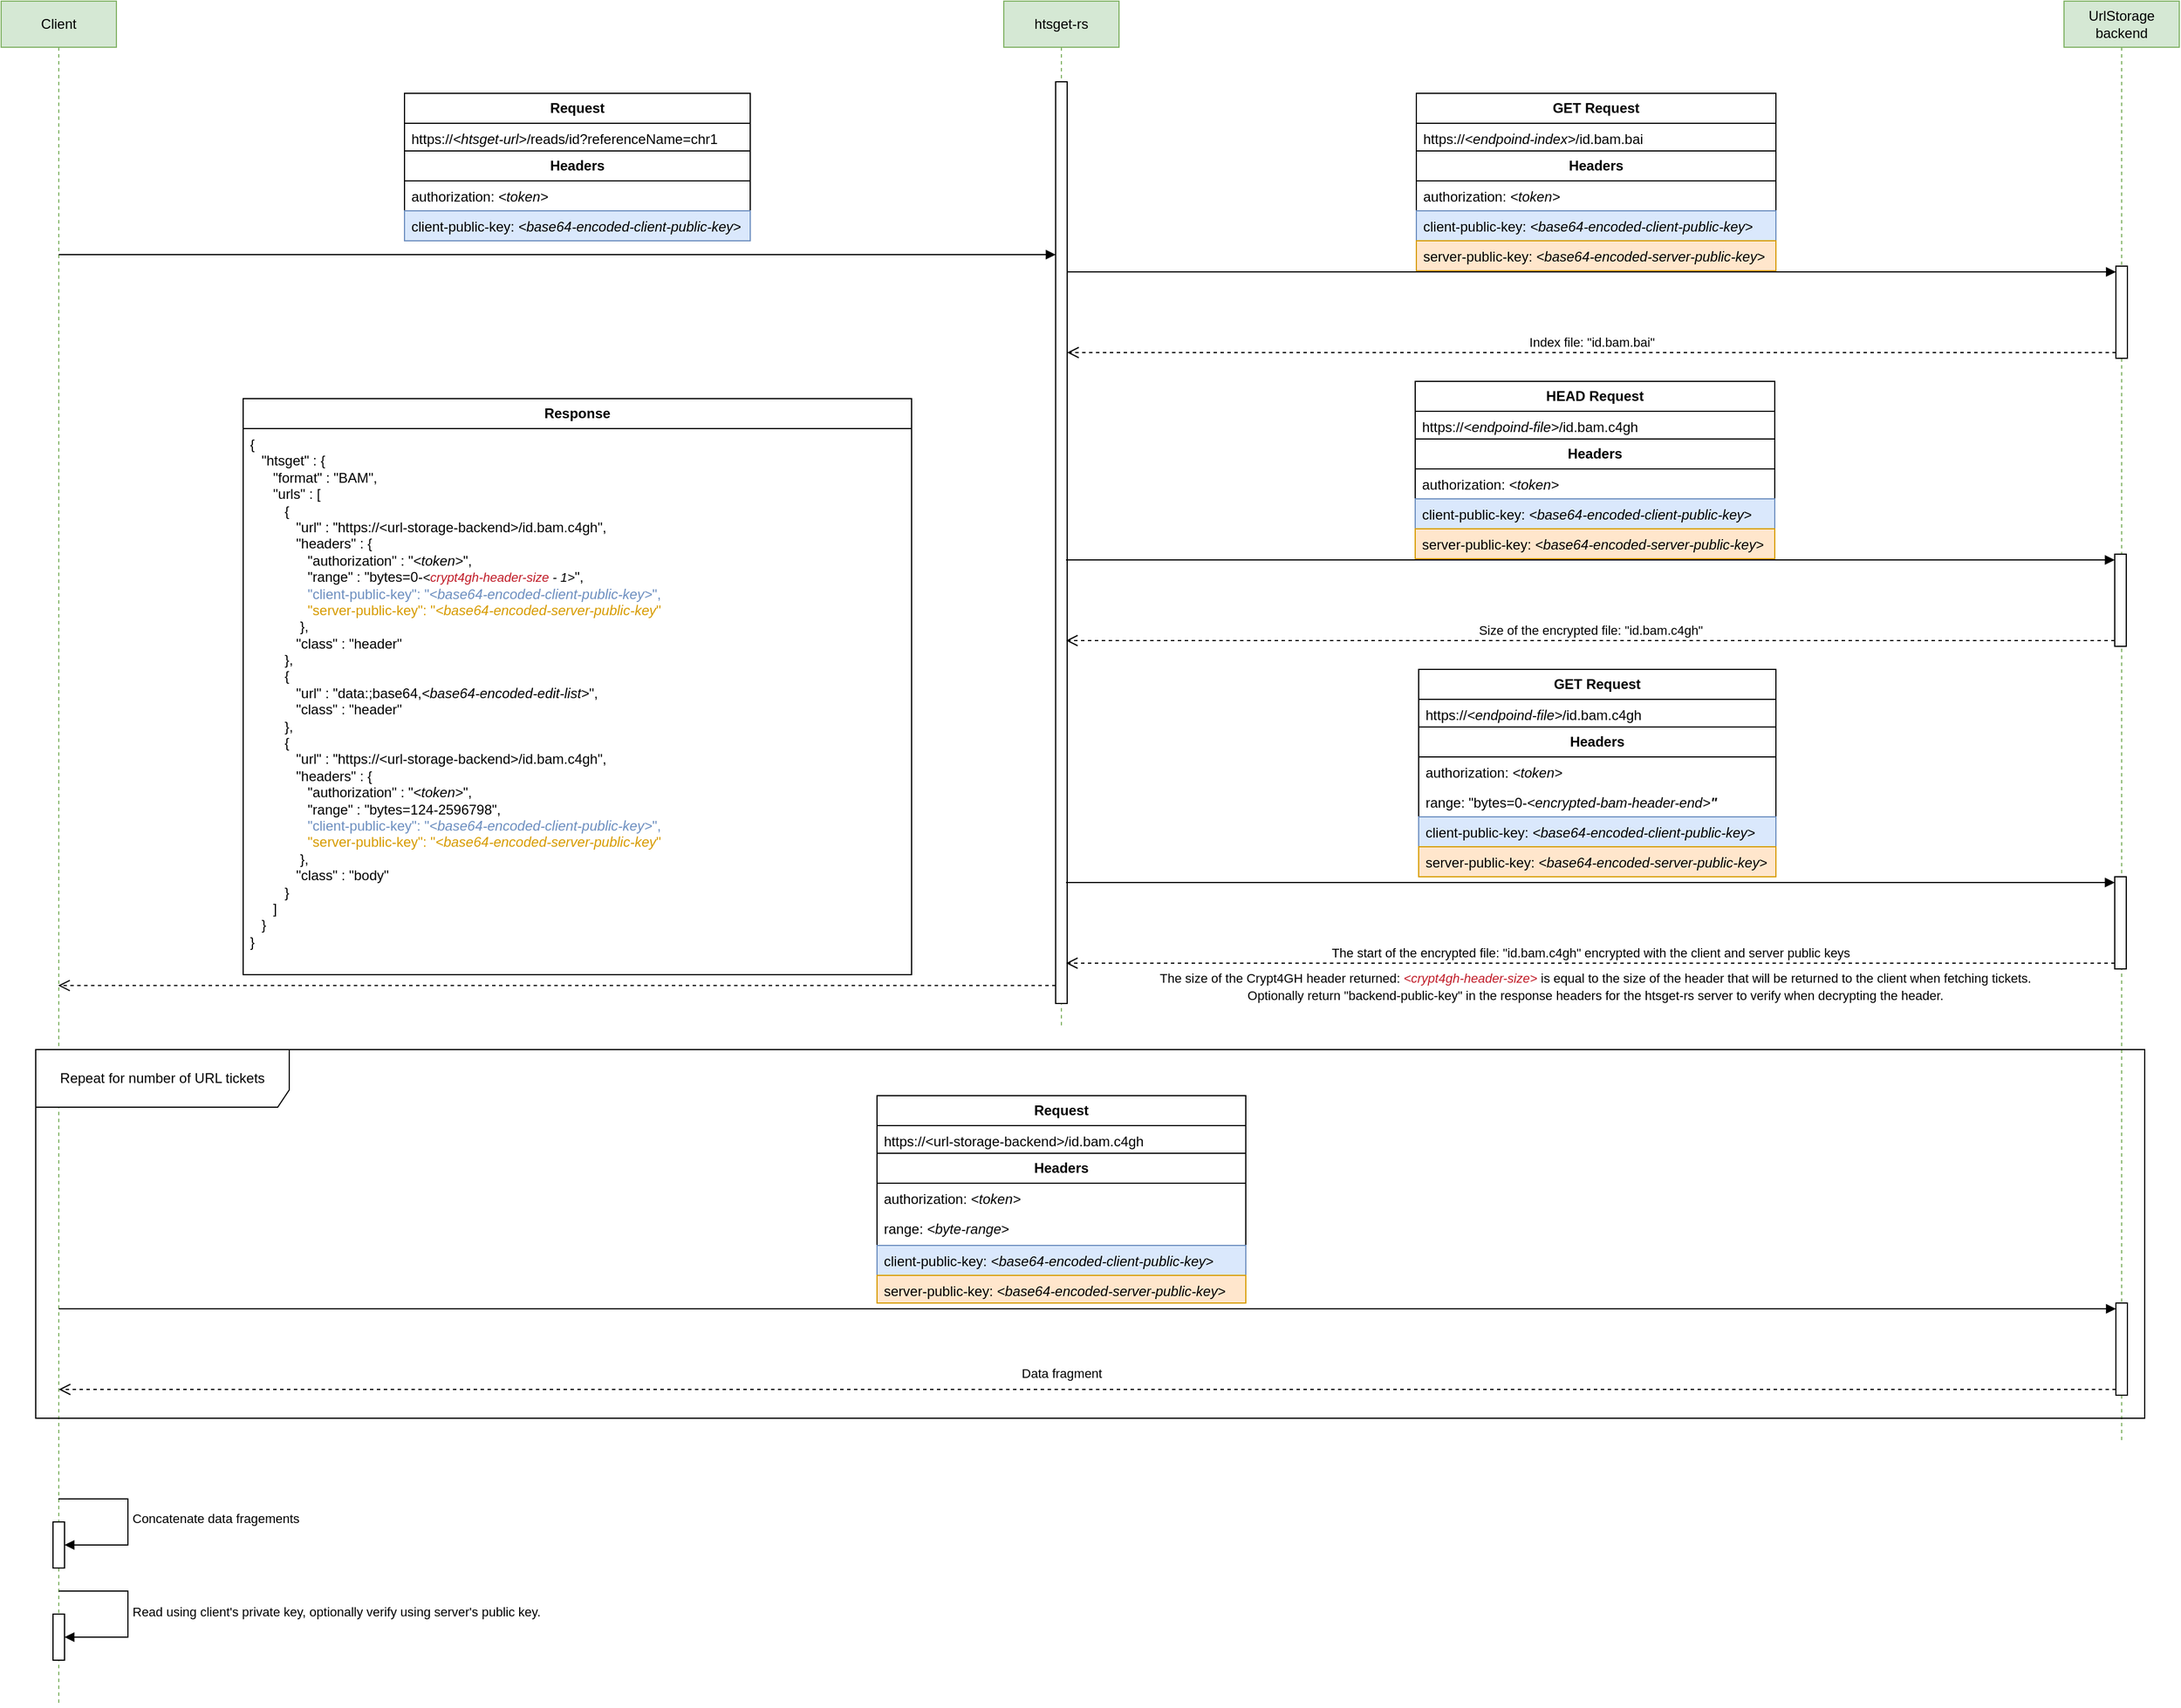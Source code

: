 <mxfile version="21.8.0" type="device">
  <diagram name="Page-1" id="nFGgReTF9sFML5LxUMQB">
    <mxGraphModel dx="2074" dy="1126" grid="1" gridSize="10" guides="1" tooltips="1" connect="1" arrows="1" fold="1" page="1" pageScale="1" pageWidth="850" pageHeight="1100" math="0" shadow="0">
      <root>
        <mxCell id="0" />
        <mxCell id="1" parent="0" />
        <mxCell id="GTTXdrcmSPd5z9FTSMzJ-4" value="Client" style="shape=umlLifeline;perimeter=lifelinePerimeter;whiteSpace=wrap;html=1;container=1;dropTarget=0;collapsible=0;recursiveResize=0;outlineConnect=0;portConstraint=eastwest;newEdgeStyle={&quot;curved&quot;:0,&quot;rounded&quot;:0};fillColor=#d5e8d4;strokeColor=#82b366;" parent="1" vertex="1">
          <mxGeometry x="100" y="200" width="100" height="1480" as="geometry" />
        </mxCell>
        <mxCell id="GTTXdrcmSPd5z9FTSMzJ-52" value="" style="html=1;points=[[0,0,0,0,5],[0,1,0,0,-5],[1,0,0,0,5],[1,1,0,0,-5]];perimeter=orthogonalPerimeter;outlineConnect=0;targetShapes=umlLifeline;portConstraint=eastwest;newEdgeStyle={&quot;curved&quot;:0,&quot;rounded&quot;:0};" parent="GTTXdrcmSPd5z9FTSMzJ-4" vertex="1">
          <mxGeometry x="45" y="1320" width="10" height="40" as="geometry" />
        </mxCell>
        <mxCell id="GTTXdrcmSPd5z9FTSMzJ-53" value="Concatenate data fragements" style="html=1;align=left;spacingLeft=2;endArrow=block;rounded=0;edgeStyle=orthogonalEdgeStyle;curved=0;rounded=0;" parent="GTTXdrcmSPd5z9FTSMzJ-4" target="GTTXdrcmSPd5z9FTSMzJ-52" edge="1">
          <mxGeometry relative="1" as="geometry">
            <mxPoint x="49.667" y="1300" as="sourcePoint" />
            <Array as="points">
              <mxPoint x="110" y="1300" />
              <mxPoint x="110" y="1340" />
            </Array>
          </mxGeometry>
        </mxCell>
        <mxCell id="GTTXdrcmSPd5z9FTSMzJ-59" value="" style="html=1;points=[[0,0,0,0,5],[0,1,0,0,-5],[1,0,0,0,5],[1,1,0,0,-5]];perimeter=orthogonalPerimeter;outlineConnect=0;targetShapes=umlLifeline;portConstraint=eastwest;newEdgeStyle={&quot;curved&quot;:0,&quot;rounded&quot;:0};" parent="GTTXdrcmSPd5z9FTSMzJ-4" vertex="1">
          <mxGeometry x="45" y="1400" width="10" height="40" as="geometry" />
        </mxCell>
        <mxCell id="GTTXdrcmSPd5z9FTSMzJ-60" value="Read using client&#39;s private key, optionally verify using server&#39;s public key." style="html=1;align=left;spacingLeft=2;endArrow=block;rounded=0;edgeStyle=orthogonalEdgeStyle;curved=0;rounded=0;" parent="GTTXdrcmSPd5z9FTSMzJ-4" target="GTTXdrcmSPd5z9FTSMzJ-59" edge="1">
          <mxGeometry relative="1" as="geometry">
            <mxPoint x="50" y="1380" as="sourcePoint" />
            <Array as="points">
              <mxPoint x="110" y="1380" />
              <mxPoint x="110" y="1420" />
            </Array>
          </mxGeometry>
        </mxCell>
        <mxCell id="GTTXdrcmSPd5z9FTSMzJ-5" value="htsget-rs" style="shape=umlLifeline;perimeter=lifelinePerimeter;whiteSpace=wrap;html=1;container=1;dropTarget=0;collapsible=0;recursiveResize=0;outlineConnect=0;portConstraint=eastwest;newEdgeStyle={&quot;curved&quot;:0,&quot;rounded&quot;:0};fillColor=#d5e8d4;strokeColor=#82b366;" parent="1" vertex="1">
          <mxGeometry x="970" y="200" width="100" height="890" as="geometry" />
        </mxCell>
        <mxCell id="GTTXdrcmSPd5z9FTSMzJ-7" value="" style="html=1;points=[[0,0,0,0,5],[0,1,0,0,-5],[1,0,0,0,5],[1,1,0,0,-5]];perimeter=orthogonalPerimeter;outlineConnect=0;targetShapes=umlLifeline;portConstraint=eastwest;newEdgeStyle={&quot;curved&quot;:0,&quot;rounded&quot;:0};" parent="GTTXdrcmSPd5z9FTSMzJ-5" vertex="1">
          <mxGeometry x="45" y="70" width="10" height="800" as="geometry" />
        </mxCell>
        <mxCell id="GTTXdrcmSPd5z9FTSMzJ-6" value="UrlStorage backend" style="shape=umlLifeline;perimeter=lifelinePerimeter;whiteSpace=wrap;html=1;container=1;dropTarget=0;collapsible=0;recursiveResize=0;outlineConnect=0;portConstraint=eastwest;newEdgeStyle={&quot;curved&quot;:0,&quot;rounded&quot;:0};fillColor=#d5e8d4;strokeColor=#82b366;" parent="1" vertex="1">
          <mxGeometry x="1890" y="200" width="100" height="1250" as="geometry" />
        </mxCell>
        <mxCell id="GTTXdrcmSPd5z9FTSMzJ-36" value="" style="html=1;points=[[0,0,0,0,5],[0,1,0,0,-5],[1,0,0,0,5],[1,1,0,0,-5]];perimeter=orthogonalPerimeter;outlineConnect=0;targetShapes=umlLifeline;portConstraint=eastwest;newEdgeStyle={&quot;curved&quot;:0,&quot;rounded&quot;:0};" parent="GTTXdrcmSPd5z9FTSMzJ-6" vertex="1">
          <mxGeometry x="45" y="1130" width="10" height="80" as="geometry" />
        </mxCell>
        <mxCell id="GTTXdrcmSPd5z9FTSMzJ-62" value="" style="html=1;points=[[0,0,0,0,5],[0,1,0,0,-5],[1,0,0,0,5],[1,1,0,0,-5]];perimeter=orthogonalPerimeter;outlineConnect=0;targetShapes=umlLifeline;portConstraint=eastwest;newEdgeStyle={&quot;curved&quot;:0,&quot;rounded&quot;:0};" parent="GTTXdrcmSPd5z9FTSMzJ-6" vertex="1">
          <mxGeometry x="45" y="230" width="10" height="80" as="geometry" />
        </mxCell>
        <mxCell id="GTTXdrcmSPd5z9FTSMzJ-76" value="" style="html=1;points=[[0,0,0,0,5],[0,1,0,0,-5],[1,0,0,0,5],[1,1,0,0,-5]];perimeter=orthogonalPerimeter;outlineConnect=0;targetShapes=umlLifeline;portConstraint=eastwest;newEdgeStyle={&quot;curved&quot;:0,&quot;rounded&quot;:0};" parent="GTTXdrcmSPd5z9FTSMzJ-6" vertex="1">
          <mxGeometry x="44" y="760" width="10" height="80" as="geometry" />
        </mxCell>
        <mxCell id="GTTXdrcmSPd5z9FTSMzJ-92" value="" style="html=1;points=[[0,0,0,0,5],[0,1,0,0,-5],[1,0,0,0,5],[1,1,0,0,-5]];perimeter=orthogonalPerimeter;outlineConnect=0;targetShapes=umlLifeline;portConstraint=eastwest;newEdgeStyle={&quot;curved&quot;:0,&quot;rounded&quot;:0};" parent="GTTXdrcmSPd5z9FTSMzJ-6" vertex="1">
          <mxGeometry x="44" y="480" width="10" height="80" as="geometry" />
        </mxCell>
        <mxCell id="GTTXdrcmSPd5z9FTSMzJ-8" value="" style="html=1;verticalAlign=bottom;endArrow=block;curved=0;rounded=0;" parent="1" source="GTTXdrcmSPd5z9FTSMzJ-4" target="GTTXdrcmSPd5z9FTSMzJ-7" edge="1">
          <mxGeometry x="-0.028" y="5" relative="1" as="geometry">
            <mxPoint x="157.25" y="420.0" as="sourcePoint" />
            <mxPoint x="1010" y="420" as="targetPoint" />
            <Array as="points">
              <mxPoint x="580" y="420" />
            </Array>
            <mxPoint as="offset" />
          </mxGeometry>
        </mxCell>
        <mxCell id="GTTXdrcmSPd5z9FTSMzJ-18" value="&lt;b&gt;Headers&lt;/b&gt;" style="swimlane;fontStyle=0;childLayout=stackLayout;horizontal=1;startSize=26;fillColor=none;horizontalStack=0;resizeParent=1;resizeParentMax=0;resizeLast=0;collapsible=1;marginBottom=0;whiteSpace=wrap;html=1;" parent="1" vertex="1">
          <mxGeometry x="450" y="330" width="300" height="78" as="geometry" />
        </mxCell>
        <mxCell id="GTTXdrcmSPd5z9FTSMzJ-19" value="authorization: &lt;i&gt;&amp;lt;token&amp;gt;&lt;/i&gt;" style="text;strokeColor=none;fillColor=none;align=left;verticalAlign=top;spacingLeft=4;spacingRight=4;overflow=hidden;rotatable=0;points=[[0,0.5],[1,0.5]];portConstraint=eastwest;whiteSpace=wrap;html=1;" parent="GTTXdrcmSPd5z9FTSMzJ-18" vertex="1">
          <mxGeometry y="26" width="300" height="26" as="geometry" />
        </mxCell>
        <mxCell id="GTTXdrcmSPd5z9FTSMzJ-20" value="client-public-key: &lt;i&gt;&amp;lt;base64-encoded-client-public-key&lt;/i&gt;&amp;gt;" style="text;strokeColor=#6c8ebf;fillColor=#dae8fc;align=left;verticalAlign=top;spacingLeft=4;spacingRight=4;overflow=hidden;rotatable=0;points=[[0,0.5],[1,0.5]];portConstraint=eastwest;whiteSpace=wrap;html=1;" parent="GTTXdrcmSPd5z9FTSMzJ-18" vertex="1">
          <mxGeometry y="52" width="300" height="26" as="geometry" />
        </mxCell>
        <mxCell id="GTTXdrcmSPd5z9FTSMzJ-22" value="&lt;b&gt;Request&lt;/b&gt;" style="swimlane;fontStyle=0;childLayout=stackLayout;horizontal=1;startSize=26;fillColor=none;horizontalStack=0;resizeParent=1;resizeParentMax=0;resizeLast=0;collapsible=1;marginBottom=0;whiteSpace=wrap;html=1;" parent="1" vertex="1">
          <mxGeometry x="450" y="280" width="300" height="50" as="geometry" />
        </mxCell>
        <mxCell id="GTTXdrcmSPd5z9FTSMzJ-23" value="https://&lt;i&gt;&amp;lt;htsget-url&amp;gt;&lt;/i&gt;/reads/id?referenceName=chr1 " style="text;strokeColor=none;fillColor=none;align=left;verticalAlign=top;spacingLeft=4;spacingRight=4;overflow=hidden;rotatable=0;points=[[0,0.5],[1,0.5]];portConstraint=eastwest;whiteSpace=wrap;html=1;" parent="GTTXdrcmSPd5z9FTSMzJ-22" vertex="1">
          <mxGeometry y="26" width="300" height="24" as="geometry" />
        </mxCell>
        <mxCell id="GTTXdrcmSPd5z9FTSMzJ-32" value="&lt;b&gt;Response&lt;/b&gt;" style="swimlane;fontStyle=0;childLayout=stackLayout;horizontal=1;startSize=26;fillColor=none;horizontalStack=0;resizeParent=1;resizeParentMax=0;resizeLast=0;collapsible=1;marginBottom=0;whiteSpace=wrap;html=1;" parent="1" vertex="1">
          <mxGeometry x="310" y="545" width="580" height="500" as="geometry" />
        </mxCell>
        <mxCell id="GTTXdrcmSPd5z9FTSMzJ-33" value="{&lt;br&gt;&amp;nbsp;&amp;nbsp; &quot;htsget&quot; : {&lt;br&gt;&amp;nbsp;&amp;nbsp;&amp;nbsp;&amp;nbsp;&amp;nbsp; &quot;format&quot; : &quot;BAM&quot;,&lt;br&gt;&lt;div&gt;&amp;nbsp;&amp;nbsp;&amp;nbsp;&amp;nbsp;&amp;nbsp; &quot;urls&quot; : [&lt;/div&gt;&lt;div&gt;&amp;nbsp;&amp;nbsp;&amp;nbsp;&amp;nbsp;&amp;nbsp;&amp;nbsp;&amp;nbsp;&amp;nbsp; {&lt;br&gt;&amp;nbsp;&amp;nbsp;&amp;nbsp;&amp;nbsp;&amp;nbsp;&amp;nbsp;&amp;nbsp;&amp;nbsp;&amp;nbsp;&amp;nbsp;&amp;nbsp; &quot;url&quot; : &quot;https://&amp;lt;url-storage-backend&amp;gt;/id.bam.c4gh&quot;,&lt;/div&gt;&lt;div&gt;&amp;nbsp;&amp;nbsp;&amp;nbsp;&amp;nbsp;&amp;nbsp;&amp;nbsp;&amp;nbsp;&amp;nbsp;&amp;nbsp;&amp;nbsp;&amp;nbsp; &quot;headers&quot; : {&lt;br&gt;&amp;nbsp;&amp;nbsp;&amp;nbsp;&amp;nbsp;&amp;nbsp;&amp;nbsp;&amp;nbsp;&amp;nbsp;&amp;nbsp;&amp;nbsp;&amp;nbsp;&amp;nbsp;&amp;nbsp;&amp;nbsp; &quot;authorization&quot; : &quot;&lt;i&gt;&amp;lt;token&amp;gt;&lt;/i&gt;&quot;,&lt;br&gt;&amp;nbsp;&amp;nbsp;&amp;nbsp;&amp;nbsp;&amp;nbsp;&amp;nbsp;&amp;nbsp;&amp;nbsp;&amp;nbsp;&amp;nbsp;&amp;nbsp;&amp;nbsp;&amp;nbsp;&amp;nbsp; &quot;range&quot; : &quot;bytes=0-&lt;font style=&quot;font-size: 11px;&quot;&gt;&lt;i&gt;&amp;lt;&lt;font color=&quot;#c01c28&quot;&gt;crypt4gh-header-size&lt;/font&gt; - 1&amp;gt;&lt;/i&gt;&lt;/font&gt;&quot;,&lt;/div&gt;&lt;div&gt;&lt;font color=&quot;#6c8ebf&quot;&gt;&amp;nbsp;&amp;nbsp;&amp;nbsp;&amp;nbsp;&amp;nbsp;&amp;nbsp;&amp;nbsp;&amp;nbsp;&amp;nbsp;&amp;nbsp;&amp;nbsp;&amp;nbsp;&amp;nbsp;&amp;nbsp; &quot;client-public-key&quot;: &quot;&lt;i&gt;&amp;lt;base64-encoded-client-public-key&amp;gt;&lt;/i&gt;&quot;,&lt;/font&gt;&lt;/div&gt;&lt;div&gt;&lt;font color=&quot;#d79b00&quot;&gt;&amp;nbsp;&amp;nbsp;&amp;nbsp;&amp;nbsp;&amp;nbsp;&amp;nbsp;&amp;nbsp;&amp;nbsp;&amp;nbsp;&amp;nbsp;&amp;nbsp;&amp;nbsp;&amp;nbsp;&amp;nbsp; &quot;server-public-key&quot;: &quot;&lt;i&gt;&amp;lt;base64-encoded-server-public-key&lt;/i&gt;&quot;&lt;/font&gt;&lt;br&gt;&lt;/div&gt;&lt;div&gt;&amp;nbsp;&amp;nbsp;&amp;nbsp;&amp;nbsp;&amp;nbsp;&amp;nbsp;&amp;nbsp;&amp;nbsp;&amp;nbsp;&amp;nbsp;&amp;nbsp;&amp;nbsp; },&lt;/div&gt;&lt;div&gt;&lt;span style=&quot;&quot;&gt;&lt;span style=&quot;&quot;&gt;&amp;nbsp;&amp;nbsp;&amp;nbsp;&amp;nbsp;&lt;/span&gt;&lt;/span&gt;&amp;nbsp;&amp;nbsp;&amp;nbsp;&amp;nbsp;&amp;nbsp;&amp;nbsp;&amp;nbsp; &quot;class&quot; : &quot;header&quot;&lt;br&gt;&amp;nbsp;&amp;nbsp;&amp;nbsp;&amp;nbsp;&amp;nbsp;&amp;nbsp;&amp;nbsp;&amp;nbsp; },&lt;/div&gt;&amp;nbsp;&amp;nbsp;&amp;nbsp;&amp;nbsp;&amp;nbsp;&amp;nbsp;&amp;nbsp;&amp;nbsp; {&lt;br&gt;&amp;nbsp;&amp;nbsp;&amp;nbsp;&amp;nbsp;&amp;nbsp;&amp;nbsp;&amp;nbsp;&amp;nbsp;&amp;nbsp;&amp;nbsp;&amp;nbsp; &quot;url&quot; : &quot;data:;base64,&lt;i&gt;&amp;lt;base64-encoded-edit-list&amp;gt;&lt;/i&gt;&quot;,&lt;br&gt;&amp;nbsp;&amp;nbsp;&amp;nbsp;&amp;nbsp;&amp;nbsp;&amp;nbsp;&amp;nbsp;&amp;nbsp;&amp;nbsp;&amp;nbsp;&amp;nbsp; &quot;class&quot; : &quot;header&quot;&lt;br&gt;&amp;nbsp;&amp;nbsp;&amp;nbsp;&amp;nbsp;&amp;nbsp;&amp;nbsp;&amp;nbsp;&amp;nbsp; },&lt;br&gt;&lt;div&gt;&amp;nbsp;&amp;nbsp;&amp;nbsp;&amp;nbsp;&amp;nbsp;&amp;nbsp;&amp;nbsp;&amp;nbsp; {&lt;br&gt;&amp;nbsp;&amp;nbsp;&amp;nbsp;&amp;nbsp;&amp;nbsp;&amp;nbsp;&amp;nbsp;&amp;nbsp;&amp;nbsp;&amp;nbsp;&amp;nbsp; &quot;url&quot; : &quot;https://&amp;lt;url-storage-backend&amp;gt;/id.bam.c4gh&quot;,&lt;/div&gt;&lt;div&gt;&amp;nbsp;&amp;nbsp;&amp;nbsp;&amp;nbsp;&amp;nbsp;&amp;nbsp;&amp;nbsp;&amp;nbsp;&amp;nbsp;&amp;nbsp;&amp;nbsp; &quot;headers&quot; : {&lt;br&gt;&amp;nbsp;&amp;nbsp;&amp;nbsp;&amp;nbsp;&amp;nbsp;&amp;nbsp;&amp;nbsp;&amp;nbsp;&amp;nbsp;&amp;nbsp;&amp;nbsp;&amp;nbsp;&amp;nbsp;&amp;nbsp; &quot;authorization&quot; : &quot;&lt;i&gt;&amp;lt;token&amp;gt;&lt;/i&gt;&quot;,&lt;br&gt;&amp;nbsp;&amp;nbsp;&amp;nbsp;&amp;nbsp;&amp;nbsp;&amp;nbsp;&amp;nbsp;&amp;nbsp;&amp;nbsp;&amp;nbsp;&amp;nbsp;&amp;nbsp;&amp;nbsp;&amp;nbsp; &quot;range&quot; : &quot;bytes=124-2596798&quot;,&lt;/div&gt;&lt;div&gt;&lt;font color=&quot;#6c8ebf&quot;&gt;&amp;nbsp;&amp;nbsp;&amp;nbsp;&amp;nbsp;&amp;nbsp;&amp;nbsp;&amp;nbsp;&amp;nbsp;&amp;nbsp;&amp;nbsp;&amp;nbsp;&amp;nbsp;&amp;nbsp;&amp;nbsp; &quot;client-public-key&quot;: &quot;&lt;i&gt;&amp;lt;base64-encoded-client-public-key&amp;gt;&lt;/i&gt;&quot;,&lt;/font&gt;&lt;/div&gt;&lt;div&gt;&lt;font color=&quot;#d79b00&quot;&gt;&amp;nbsp;&amp;nbsp;&amp;nbsp;&amp;nbsp;&amp;nbsp;&amp;nbsp;&amp;nbsp;&amp;nbsp;&amp;nbsp;&amp;nbsp;&amp;nbsp;&amp;nbsp;&amp;nbsp;&amp;nbsp; &quot;server-public-key&quot;: &quot;&lt;i&gt;&amp;lt;base64-encoded-server-public-key&lt;/i&gt;&quot;&lt;/font&gt;&lt;br&gt;&lt;/div&gt;&lt;div&gt;&amp;nbsp;&amp;nbsp;&amp;nbsp;&amp;nbsp;&amp;nbsp;&amp;nbsp;&amp;nbsp;&amp;nbsp;&amp;nbsp;&amp;nbsp;&amp;nbsp;&amp;nbsp; },&lt;/div&gt;&lt;div&gt;&lt;span style=&quot;&quot;&gt;&amp;nbsp;&amp;nbsp;&amp;nbsp;&amp;nbsp;&lt;/span&gt;&amp;nbsp;&amp;nbsp;&amp;nbsp;&amp;nbsp;&amp;nbsp;&amp;nbsp;&amp;nbsp; &quot;class&quot; : &quot;body&quot;&lt;br&gt;&amp;nbsp;&amp;nbsp;&amp;nbsp;&amp;nbsp;&amp;nbsp;&amp;nbsp;&amp;nbsp;&amp;nbsp; }&lt;/div&gt;&amp;nbsp;&amp;nbsp;&amp;nbsp;&amp;nbsp;&amp;nbsp; ]&lt;br&gt;&amp;nbsp;&amp;nbsp; }&lt;br&gt;}" style="text;strokeColor=none;fillColor=none;align=left;verticalAlign=top;spacingLeft=4;spacingRight=4;overflow=hidden;rotatable=0;points=[[0,0.5],[1,0.5]];portConstraint=eastwest;whiteSpace=wrap;html=1;" parent="GTTXdrcmSPd5z9FTSMzJ-32" vertex="1">
          <mxGeometry y="26" width="580" height="474" as="geometry" />
        </mxCell>
        <mxCell id="GTTXdrcmSPd5z9FTSMzJ-9" value="" style="html=1;verticalAlign=bottom;endArrow=open;dashed=1;endSize=8;curved=0;rounded=0;exitX=0;exitY=1;exitDx=0;exitDy=-5;" parent="1" edge="1">
          <mxGeometry relative="1" as="geometry">
            <mxPoint x="149.5" y="1054.41" as="targetPoint" />
            <mxPoint x="1015" y="1054.41" as="sourcePoint" />
          </mxGeometry>
        </mxCell>
        <mxCell id="GTTXdrcmSPd5z9FTSMzJ-37" value="" style="html=1;verticalAlign=bottom;endArrow=block;curved=0;rounded=0;entryX=0;entryY=0;entryDx=0;entryDy=5;" parent="1" source="GTTXdrcmSPd5z9FTSMzJ-4" target="GTTXdrcmSPd5z9FTSMzJ-36" edge="1">
          <mxGeometry relative="1" as="geometry">
            <mxPoint x="1610" y="1095" as="sourcePoint" />
          </mxGeometry>
        </mxCell>
        <mxCell id="GTTXdrcmSPd5z9FTSMzJ-39" value="&lt;b&gt;Headers&lt;/b&gt;" style="swimlane;fontStyle=0;childLayout=stackLayout;horizontal=1;startSize=26;fillColor=none;horizontalStack=0;resizeParent=1;resizeParentMax=0;resizeLast=0;collapsible=1;marginBottom=0;whiteSpace=wrap;html=1;" parent="1" vertex="1">
          <mxGeometry x="860" y="1200" width="320" height="130" as="geometry" />
        </mxCell>
        <mxCell id="GTTXdrcmSPd5z9FTSMzJ-40" value="authorization: &lt;i&gt;&amp;lt;token&amp;gt;&lt;/i&gt;" style="text;strokeColor=none;fillColor=none;align=left;verticalAlign=top;spacingLeft=4;spacingRight=4;overflow=hidden;rotatable=0;points=[[0,0.5],[1,0.5]];portConstraint=eastwest;whiteSpace=wrap;html=1;" parent="GTTXdrcmSPd5z9FTSMzJ-39" vertex="1">
          <mxGeometry y="26" width="320" height="26" as="geometry" />
        </mxCell>
        <mxCell id="GTTXdrcmSPd5z9FTSMzJ-41" value="range: &lt;i&gt;&amp;lt;byte-range&lt;/i&gt;&amp;gt;" style="text;strokeColor=none;fillColor=none;align=left;verticalAlign=top;spacingLeft=4;spacingRight=4;overflow=hidden;rotatable=0;points=[[0,0.5],[1,0.5]];portConstraint=eastwest;whiteSpace=wrap;html=1;" parent="GTTXdrcmSPd5z9FTSMzJ-39" vertex="1">
          <mxGeometry y="52" width="320" height="28" as="geometry" />
        </mxCell>
        <mxCell id="GTTXdrcmSPd5z9FTSMzJ-44" value="client-public-key: &lt;i&gt;&amp;lt;base64-encoded-client-public-key&lt;/i&gt;&amp;gt;" style="text;strokeColor=#6c8ebf;fillColor=#dae8fc;align=left;verticalAlign=top;spacingLeft=4;spacingRight=4;overflow=hidden;rotatable=0;points=[[0,0.5],[1,0.5]];portConstraint=eastwest;whiteSpace=wrap;html=1;" parent="GTTXdrcmSPd5z9FTSMzJ-39" vertex="1">
          <mxGeometry y="80" width="320" height="26" as="geometry" />
        </mxCell>
        <mxCell id="GTTXdrcmSPd5z9FTSMzJ-45" value="server-public-key: &lt;i&gt;&amp;lt;base64-encoded-server-public-key&lt;/i&gt;&amp;gt;" style="text;strokeColor=#d79b00;fillColor=#ffe6cc;align=left;verticalAlign=top;spacingLeft=4;spacingRight=4;overflow=hidden;rotatable=0;points=[[0,0.5],[1,0.5]];portConstraint=eastwest;whiteSpace=wrap;html=1;" parent="GTTXdrcmSPd5z9FTSMzJ-39" vertex="1">
          <mxGeometry y="106" width="320" height="24" as="geometry" />
        </mxCell>
        <mxCell id="GTTXdrcmSPd5z9FTSMzJ-42" value="&lt;b&gt;Request&lt;/b&gt;" style="swimlane;fontStyle=0;childLayout=stackLayout;horizontal=1;startSize=26;fillColor=none;horizontalStack=0;resizeParent=1;resizeParentMax=0;resizeLast=0;collapsible=1;marginBottom=0;whiteSpace=wrap;html=1;" parent="1" vertex="1">
          <mxGeometry x="860" y="1150" width="320" height="50" as="geometry" />
        </mxCell>
        <mxCell id="GTTXdrcmSPd5z9FTSMzJ-43" value="https://&amp;lt;url-storage-backend&amp;gt;/id.bam.c4gh" style="text;strokeColor=none;fillColor=none;align=left;verticalAlign=top;spacingLeft=4;spacingRight=4;overflow=hidden;rotatable=0;points=[[0,0.5],[1,0.5]];portConstraint=eastwest;whiteSpace=wrap;html=1;" parent="GTTXdrcmSPd5z9FTSMzJ-42" vertex="1">
          <mxGeometry y="26" width="320" height="24" as="geometry" />
        </mxCell>
        <mxCell id="GTTXdrcmSPd5z9FTSMzJ-38" value="Data fragment" style="html=1;verticalAlign=bottom;endArrow=open;dashed=1;endSize=8;curved=0;rounded=0;exitX=0;exitY=1;exitDx=0;exitDy=-5;" parent="1" source="GTTXdrcmSPd5z9FTSMzJ-36" target="GTTXdrcmSPd5z9FTSMzJ-4" edge="1">
          <mxGeometry x="0.025" y="-5" relative="1" as="geometry">
            <mxPoint x="1610" y="1165" as="targetPoint" />
            <mxPoint as="offset" />
          </mxGeometry>
        </mxCell>
        <mxCell id="GTTXdrcmSPd5z9FTSMzJ-51" value="Repeat for number of URL tickets" style="shape=umlFrame;whiteSpace=wrap;html=1;pointerEvents=0;width=220;height=50;" parent="1" vertex="1">
          <mxGeometry x="130" y="1110" width="1830" height="320" as="geometry" />
        </mxCell>
        <mxCell id="GTTXdrcmSPd5z9FTSMzJ-63" value="" style="html=1;verticalAlign=bottom;endArrow=block;curved=0;rounded=0;entryX=0;entryY=0;entryDx=0;entryDy=5;" parent="1" source="GTTXdrcmSPd5z9FTSMzJ-7" target="GTTXdrcmSPd5z9FTSMzJ-62" edge="1">
          <mxGeometry relative="1" as="geometry">
            <mxPoint x="1615" y="435" as="sourcePoint" />
          </mxGeometry>
        </mxCell>
        <mxCell id="GTTXdrcmSPd5z9FTSMzJ-64" value="&lt;div&gt;Index file: &quot;id.bam.bai&quot;&lt;/div&gt;" style="html=1;verticalAlign=bottom;endArrow=open;dashed=1;endSize=8;curved=0;rounded=0;exitX=0;exitY=1;exitDx=0;exitDy=-5;" parent="1" source="GTTXdrcmSPd5z9FTSMzJ-62" target="GTTXdrcmSPd5z9FTSMzJ-7" edge="1">
          <mxGeometry relative="1" as="geometry">
            <mxPoint x="1050" y="500" as="targetPoint" />
          </mxGeometry>
        </mxCell>
        <mxCell id="GTTXdrcmSPd5z9FTSMzJ-65" value="&lt;b&gt;Headers&lt;/b&gt;" style="swimlane;fontStyle=0;childLayout=stackLayout;horizontal=1;startSize=26;fillColor=none;horizontalStack=0;resizeParent=1;resizeParentMax=0;resizeLast=0;collapsible=1;marginBottom=0;whiteSpace=wrap;html=1;" parent="1" vertex="1">
          <mxGeometry x="1328" y="330" width="312" height="104" as="geometry" />
        </mxCell>
        <mxCell id="GTTXdrcmSPd5z9FTSMzJ-66" value="authorization: &lt;i&gt;&amp;lt;token&amp;gt;&lt;/i&gt;" style="text;strokeColor=none;fillColor=none;align=left;verticalAlign=top;spacingLeft=4;spacingRight=4;overflow=hidden;rotatable=0;points=[[0,0.5],[1,0.5]];portConstraint=eastwest;whiteSpace=wrap;html=1;" parent="GTTXdrcmSPd5z9FTSMzJ-65" vertex="1">
          <mxGeometry y="26" width="312" height="26" as="geometry" />
        </mxCell>
        <mxCell id="GTTXdrcmSPd5z9FTSMzJ-67" value="client-public-key: &lt;i&gt;&amp;lt;base64-encoded-client-public-key&lt;/i&gt;&amp;gt;" style="text;strokeColor=#6c8ebf;fillColor=#dae8fc;align=left;verticalAlign=top;spacingLeft=4;spacingRight=4;overflow=hidden;rotatable=0;points=[[0,0.5],[1,0.5]];portConstraint=eastwest;whiteSpace=wrap;html=1;" parent="GTTXdrcmSPd5z9FTSMzJ-65" vertex="1">
          <mxGeometry y="52" width="312" height="26" as="geometry" />
        </mxCell>
        <mxCell id="GTTXdrcmSPd5z9FTSMzJ-103" value="server-public-key: &lt;i&gt;&amp;lt;base64-encoded-server-public-key&lt;/i&gt;&amp;gt;" style="text;strokeColor=#d79b00;fillColor=#ffe6cc;align=left;verticalAlign=top;spacingLeft=4;spacingRight=4;overflow=hidden;rotatable=0;points=[[0,0.5],[1,0.5]];portConstraint=eastwest;whiteSpace=wrap;html=1;" parent="GTTXdrcmSPd5z9FTSMzJ-65" vertex="1">
          <mxGeometry y="78" width="312" height="26" as="geometry" />
        </mxCell>
        <mxCell id="GTTXdrcmSPd5z9FTSMzJ-68" value="&lt;b&gt;GET Request&lt;/b&gt;" style="swimlane;fontStyle=0;childLayout=stackLayout;horizontal=1;startSize=26;fillColor=none;horizontalStack=0;resizeParent=1;resizeParentMax=0;resizeLast=0;collapsible=1;marginBottom=0;whiteSpace=wrap;html=1;" parent="1" vertex="1">
          <mxGeometry x="1328" y="280" width="312" height="50" as="geometry" />
        </mxCell>
        <mxCell id="GTTXdrcmSPd5z9FTSMzJ-69" value="https://&lt;i&gt;&amp;lt;endpoind-index&amp;gt;&lt;/i&gt;/id.bam.bai" style="text;strokeColor=none;fillColor=none;align=left;verticalAlign=top;spacingLeft=4;spacingRight=4;overflow=hidden;rotatable=0;points=[[0,0.5],[1,0.5]];portConstraint=eastwest;whiteSpace=wrap;html=1;" parent="GTTXdrcmSPd5z9FTSMzJ-68" vertex="1">
          <mxGeometry y="26" width="312" height="24" as="geometry" />
        </mxCell>
        <mxCell id="GTTXdrcmSPd5z9FTSMzJ-77" value="" style="html=1;verticalAlign=bottom;endArrow=block;curved=0;rounded=0;entryX=0;entryY=0;entryDx=0;entryDy=5;" parent="1" target="GTTXdrcmSPd5z9FTSMzJ-76" edge="1">
          <mxGeometry relative="1" as="geometry">
            <mxPoint x="1024" y="965" as="sourcePoint" />
          </mxGeometry>
        </mxCell>
        <mxCell id="GTTXdrcmSPd5z9FTSMzJ-78" value="The start of the encrypted file: &quot;id.bam.c4gh&quot; encrypted with the client and server public keys" style="html=1;verticalAlign=bottom;endArrow=open;dashed=1;endSize=8;curved=0;rounded=0;exitX=0;exitY=1;exitDx=0;exitDy=-5;" parent="1" source="GTTXdrcmSPd5z9FTSMzJ-76" edge="1">
          <mxGeometry relative="1" as="geometry">
            <mxPoint x="1024" y="1035" as="targetPoint" />
            <mxPoint as="offset" />
          </mxGeometry>
        </mxCell>
        <mxCell id="GTTXdrcmSPd5z9FTSMzJ-79" value="&lt;b&gt;Headers&lt;/b&gt;" style="swimlane;fontStyle=0;childLayout=stackLayout;horizontal=1;startSize=26;fillColor=none;horizontalStack=0;resizeParent=1;resizeParentMax=0;resizeLast=0;collapsible=1;marginBottom=0;whiteSpace=wrap;html=1;" parent="1" vertex="1">
          <mxGeometry x="1330" y="830" width="310" height="130" as="geometry" />
        </mxCell>
        <mxCell id="GTTXdrcmSPd5z9FTSMzJ-80" value="authorization: &lt;i&gt;&amp;lt;token&amp;gt;&lt;/i&gt;" style="text;strokeColor=none;fillColor=none;align=left;verticalAlign=top;spacingLeft=4;spacingRight=4;overflow=hidden;rotatable=0;points=[[0,0.5],[1,0.5]];portConstraint=eastwest;whiteSpace=wrap;html=1;" parent="GTTXdrcmSPd5z9FTSMzJ-79" vertex="1">
          <mxGeometry y="26" width="310" height="26" as="geometry" />
        </mxCell>
        <mxCell id="GTTXdrcmSPd5z9FTSMzJ-110" value="range: &quot;bytes=0-&lt;i&gt;&amp;lt;encrypted-bam-header-end&amp;gt;&lt;b&gt;&quot;&lt;/b&gt;&lt;/i&gt; " style="text;strokeColor=none;fillColor=none;align=left;verticalAlign=top;spacingLeft=4;spacingRight=4;overflow=hidden;rotatable=0;points=[[0,0.5],[1,0.5]];portConstraint=eastwest;whiteSpace=wrap;html=1;" parent="GTTXdrcmSPd5z9FTSMzJ-79" vertex="1">
          <mxGeometry y="52" width="310" height="26" as="geometry" />
        </mxCell>
        <mxCell id="GTTXdrcmSPd5z9FTSMzJ-81" value="client-public-key: &lt;i&gt;&amp;lt;base64-encoded-client-public-key&lt;/i&gt;&amp;gt;" style="text;strokeColor=#6c8ebf;fillColor=#dae8fc;align=left;verticalAlign=top;spacingLeft=4;spacingRight=4;overflow=hidden;rotatable=0;points=[[0,0.5],[1,0.5]];portConstraint=eastwest;whiteSpace=wrap;html=1;" parent="GTTXdrcmSPd5z9FTSMzJ-79" vertex="1">
          <mxGeometry y="78" width="310" height="26" as="geometry" />
        </mxCell>
        <mxCell id="GTTXdrcmSPd5z9FTSMzJ-108" value="server-public-key: &lt;i&gt;&amp;lt;base64-encoded-server-public-key&lt;/i&gt;&amp;gt;" style="text;strokeColor=#d79b00;fillColor=#ffe6cc;align=left;verticalAlign=top;spacingLeft=4;spacingRight=4;overflow=hidden;rotatable=0;points=[[0,0.5],[1,0.5]];portConstraint=eastwest;whiteSpace=wrap;html=1;" parent="GTTXdrcmSPd5z9FTSMzJ-79" vertex="1">
          <mxGeometry y="104" width="310" height="26" as="geometry" />
        </mxCell>
        <mxCell id="GTTXdrcmSPd5z9FTSMzJ-82" value="&lt;b&gt;GET Request&lt;/b&gt;" style="swimlane;fontStyle=0;childLayout=stackLayout;horizontal=1;startSize=26;fillColor=none;horizontalStack=0;resizeParent=1;resizeParentMax=0;resizeLast=0;collapsible=1;marginBottom=0;whiteSpace=wrap;html=1;" parent="1" vertex="1">
          <mxGeometry x="1330" y="780" width="310" height="50" as="geometry" />
        </mxCell>
        <mxCell id="GTTXdrcmSPd5z9FTSMzJ-83" value="https://&lt;i&gt;&amp;lt;endpoind-file&amp;gt;&lt;/i&gt;/id.bam.c4gh" style="text;strokeColor=none;fillColor=none;align=left;verticalAlign=top;spacingLeft=4;spacingRight=4;overflow=hidden;rotatable=0;points=[[0,0.5],[1,0.5]];portConstraint=eastwest;whiteSpace=wrap;html=1;" parent="GTTXdrcmSPd5z9FTSMzJ-82" vertex="1">
          <mxGeometry y="26" width="310" height="24" as="geometry" />
        </mxCell>
        <mxCell id="GTTXdrcmSPd5z9FTSMzJ-93" value="" style="html=1;verticalAlign=bottom;endArrow=block;curved=0;rounded=0;entryX=0;entryY=0;entryDx=0;entryDy=5;" parent="1" target="GTTXdrcmSPd5z9FTSMzJ-92" edge="1">
          <mxGeometry relative="1" as="geometry">
            <mxPoint x="1024" y="685" as="sourcePoint" />
          </mxGeometry>
        </mxCell>
        <mxCell id="GTTXdrcmSPd5z9FTSMzJ-94" value="Size of the encrypted file: &quot;id.bam.c4gh&quot;" style="html=1;verticalAlign=bottom;endArrow=open;dashed=1;endSize=8;curved=0;rounded=0;exitX=0;exitY=1;exitDx=0;exitDy=-5;" parent="1" source="GTTXdrcmSPd5z9FTSMzJ-92" edge="1">
          <mxGeometry relative="1" as="geometry">
            <mxPoint x="1024" y="755" as="targetPoint" />
          </mxGeometry>
        </mxCell>
        <mxCell id="GTTXdrcmSPd5z9FTSMzJ-95" value="&lt;b&gt;Headers&lt;/b&gt;" style="swimlane;fontStyle=0;childLayout=stackLayout;horizontal=1;startSize=26;fillColor=none;horizontalStack=0;resizeParent=1;resizeParentMax=0;resizeLast=0;collapsible=1;marginBottom=0;whiteSpace=wrap;html=1;" parent="1" vertex="1">
          <mxGeometry x="1327" y="580" width="312" height="104" as="geometry" />
        </mxCell>
        <mxCell id="GTTXdrcmSPd5z9FTSMzJ-96" value="authorization: &lt;i&gt;&amp;lt;token&amp;gt;&lt;/i&gt;" style="text;strokeColor=none;fillColor=none;align=left;verticalAlign=top;spacingLeft=4;spacingRight=4;overflow=hidden;rotatable=0;points=[[0,0.5],[1,0.5]];portConstraint=eastwest;whiteSpace=wrap;html=1;" parent="GTTXdrcmSPd5z9FTSMzJ-95" vertex="1">
          <mxGeometry y="26" width="312" height="26" as="geometry" />
        </mxCell>
        <mxCell id="GTTXdrcmSPd5z9FTSMzJ-97" value="client-public-key: &lt;i&gt;&amp;lt;base64-encoded-client-public-key&lt;/i&gt;&amp;gt;" style="text;strokeColor=#6c8ebf;fillColor=#dae8fc;align=left;verticalAlign=top;spacingLeft=4;spacingRight=4;overflow=hidden;rotatable=0;points=[[0,0.5],[1,0.5]];portConstraint=eastwest;whiteSpace=wrap;html=1;" parent="GTTXdrcmSPd5z9FTSMzJ-95" vertex="1">
          <mxGeometry y="52" width="312" height="26" as="geometry" />
        </mxCell>
        <mxCell id="GTTXdrcmSPd5z9FTSMzJ-107" value="server-public-key: &lt;i&gt;&amp;lt;base64-encoded-server-public-key&lt;/i&gt;&amp;gt;" style="text;strokeColor=#d79b00;fillColor=#ffe6cc;align=left;verticalAlign=top;spacingLeft=4;spacingRight=4;overflow=hidden;rotatable=0;points=[[0,0.5],[1,0.5]];portConstraint=eastwest;whiteSpace=wrap;html=1;" parent="GTTXdrcmSPd5z9FTSMzJ-95" vertex="1">
          <mxGeometry y="78" width="312" height="26" as="geometry" />
        </mxCell>
        <mxCell id="GTTXdrcmSPd5z9FTSMzJ-98" value="&lt;b&gt;HEAD Request&lt;/b&gt;" style="swimlane;fontStyle=0;childLayout=stackLayout;horizontal=1;startSize=26;fillColor=none;horizontalStack=0;resizeParent=1;resizeParentMax=0;resizeLast=0;collapsible=1;marginBottom=0;whiteSpace=wrap;html=1;" parent="1" vertex="1">
          <mxGeometry x="1327" y="530" width="312" height="50" as="geometry" />
        </mxCell>
        <mxCell id="GTTXdrcmSPd5z9FTSMzJ-99" value="https://&lt;i&gt;&amp;lt;endpoind-file&amp;gt;&lt;/i&gt;/id.bam.c4gh" style="text;strokeColor=none;fillColor=none;align=left;verticalAlign=top;spacingLeft=4;spacingRight=4;overflow=hidden;rotatable=0;points=[[0,0.5],[1,0.5]];portConstraint=eastwest;whiteSpace=wrap;html=1;" parent="GTTXdrcmSPd5z9FTSMzJ-98" vertex="1">
          <mxGeometry y="26" width="312" height="24" as="geometry" />
        </mxCell>
        <mxCell id="GTTXdrcmSPd5z9FTSMzJ-111" value="&lt;div&gt;&lt;font style=&quot;font-size: 11px;&quot;&gt;The size of the Crypt4GH header returned: &lt;i&gt;&lt;font color=&quot;#c01c28&quot;&gt;&amp;lt;crypt4gh-header-size&amp;gt;&lt;/font&gt;&lt;/i&gt; is equal to the size of the header that will be returned to the client when fetching tickets. &lt;br&gt;Optionally return &quot;backend-public-key&quot; in the response headers for the htsget-rs server to verify when decrypting the header. &lt;br&gt;&lt;/font&gt;&lt;/div&gt;" style="text;html=1;align=center;verticalAlign=middle;resizable=0;points=[];autosize=1;strokeColor=none;fillColor=none;" parent="1" vertex="1">
          <mxGeometry x="1093" y="1035" width="780" height="40" as="geometry" />
        </mxCell>
      </root>
    </mxGraphModel>
  </diagram>
</mxfile>
